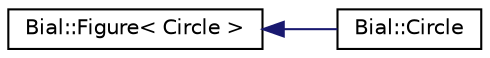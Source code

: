 digraph "Graphical Class Hierarchy"
{
  edge [fontname="Helvetica",fontsize="10",labelfontname="Helvetica",labelfontsize="10"];
  node [fontname="Helvetica",fontsize="10",shape=record];
  rankdir="LR";
  Node1 [label="Bial::Figure\< Circle \>",height=0.2,width=0.4,color="black", fillcolor="white", style="filled",URL="$class_bial_1_1_figure.html"];
  Node1 -> Node2 [dir="back",color="midnightblue",fontsize="10",style="solid",fontname="Helvetica"];
  Node2 [label="Bial::Circle",height=0.2,width=0.4,color="black", fillcolor="white", style="filled",URL="$class_bial_1_1_circle.html"];
}
